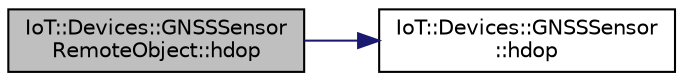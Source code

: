 digraph "IoT::Devices::GNSSSensorRemoteObject::hdop"
{
 // LATEX_PDF_SIZE
  edge [fontname="Helvetica",fontsize="10",labelfontname="Helvetica",labelfontsize="10"];
  node [fontname="Helvetica",fontsize="10",shape=record];
  rankdir="LR";
  Node1 [label="IoT::Devices::GNSSSensor\lRemoteObject::hdop",height=0.2,width=0.4,color="black", fillcolor="grey75", style="filled", fontcolor="black",tooltip=" "];
  Node1 -> Node2 [color="midnightblue",fontsize="10",style="solid",fontname="Helvetica"];
  Node2 [label="IoT::Devices::GNSSSensor\l::hdop",height=0.2,width=0.4,color="black", fillcolor="white", style="filled",URL="$classIoT_1_1Devices_1_1GNSSSensor.html#a256b5ae87ffe3a97dee700b2e9b0877e",tooltip=" "];
}
